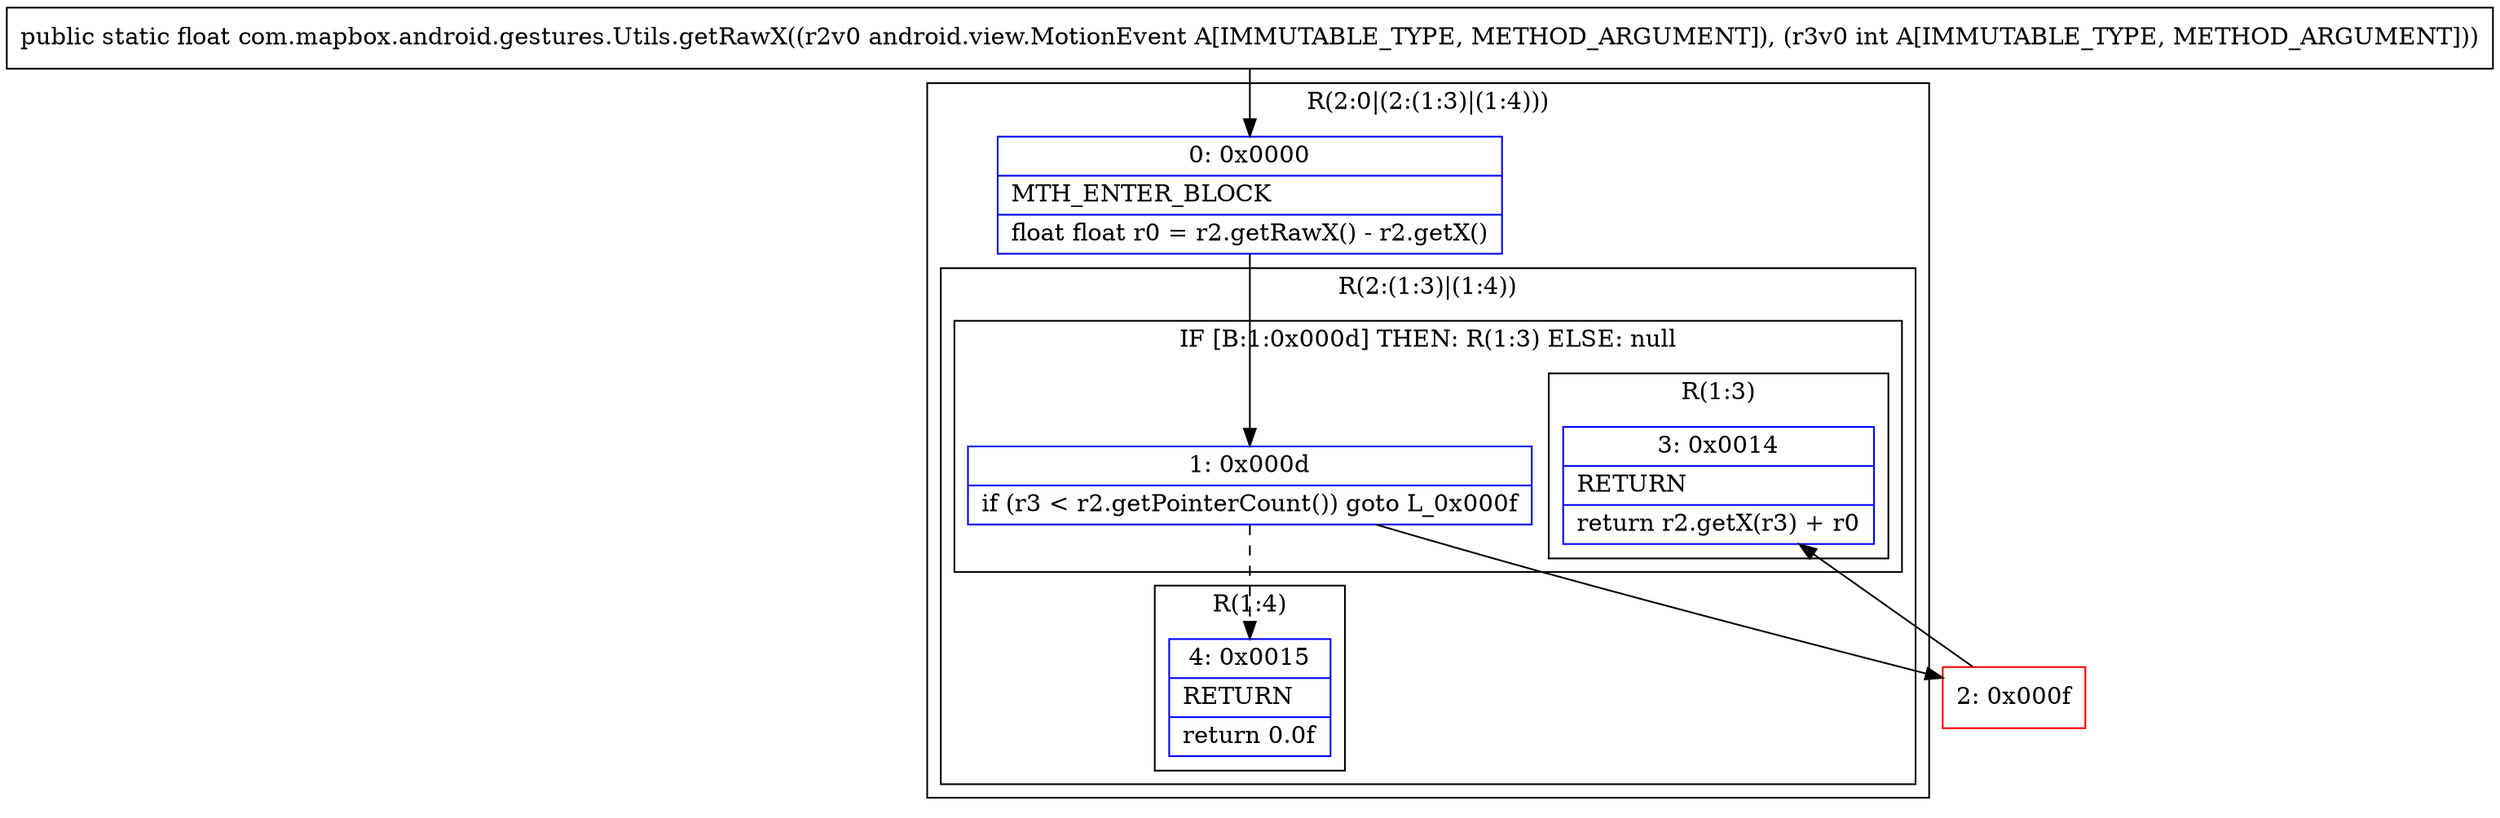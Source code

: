 digraph "CFG forcom.mapbox.android.gestures.Utils.getRawX(Landroid\/view\/MotionEvent;I)F" {
subgraph cluster_Region_2090146763 {
label = "R(2:0|(2:(1:3)|(1:4)))";
node [shape=record,color=blue];
Node_0 [shape=record,label="{0\:\ 0x0000|MTH_ENTER_BLOCK\l|float float r0 = r2.getRawX() \- r2.getX()\l}"];
subgraph cluster_Region_468258444 {
label = "R(2:(1:3)|(1:4))";
node [shape=record,color=blue];
subgraph cluster_IfRegion_198944391 {
label = "IF [B:1:0x000d] THEN: R(1:3) ELSE: null";
node [shape=record,color=blue];
Node_1 [shape=record,label="{1\:\ 0x000d|if (r3 \< r2.getPointerCount()) goto L_0x000f\l}"];
subgraph cluster_Region_2048995713 {
label = "R(1:3)";
node [shape=record,color=blue];
Node_3 [shape=record,label="{3\:\ 0x0014|RETURN\l|return r2.getX(r3) + r0\l}"];
}
}
subgraph cluster_Region_710616861 {
label = "R(1:4)";
node [shape=record,color=blue];
Node_4 [shape=record,label="{4\:\ 0x0015|RETURN\l|return 0.0f\l}"];
}
}
}
Node_2 [shape=record,color=red,label="{2\:\ 0x000f}"];
MethodNode[shape=record,label="{public static float com.mapbox.android.gestures.Utils.getRawX((r2v0 android.view.MotionEvent A[IMMUTABLE_TYPE, METHOD_ARGUMENT]), (r3v0 int A[IMMUTABLE_TYPE, METHOD_ARGUMENT])) }"];
MethodNode -> Node_0;
Node_0 -> Node_1;
Node_1 -> Node_2;
Node_1 -> Node_4[style=dashed];
Node_2 -> Node_3;
}

